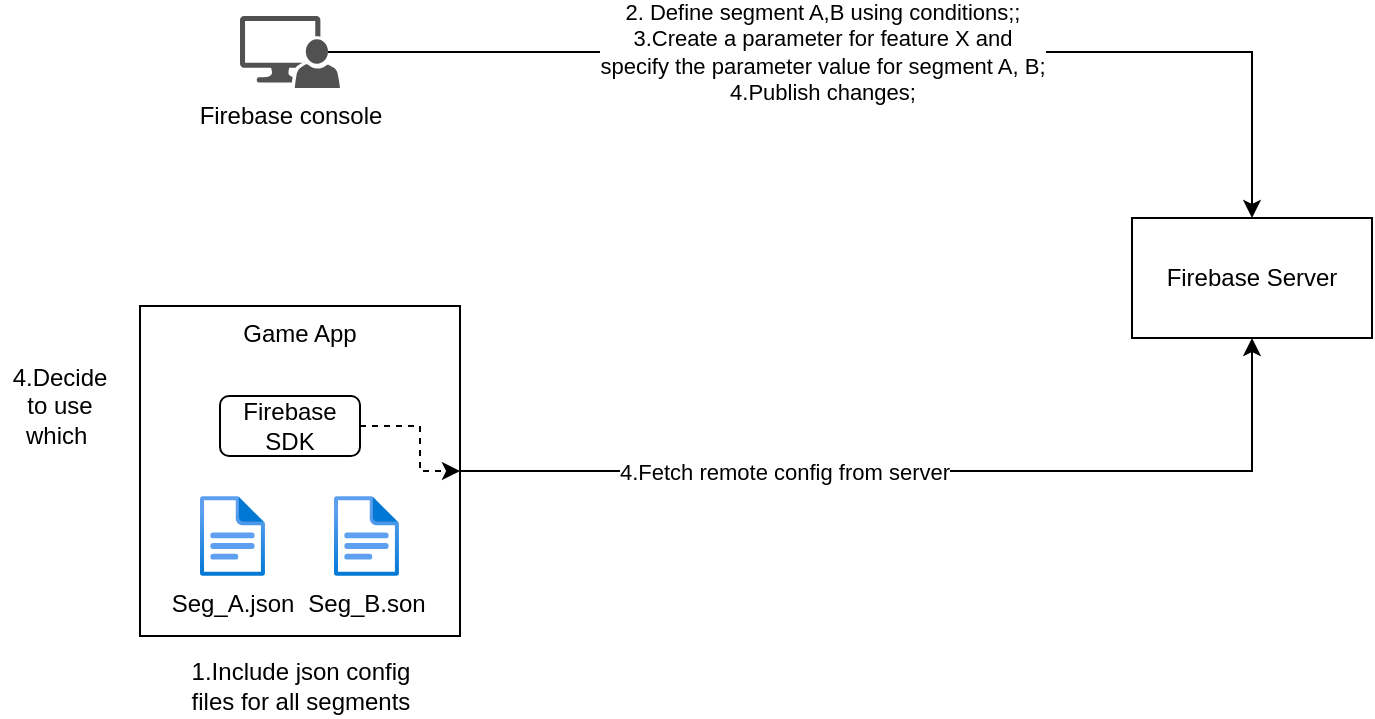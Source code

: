 <mxfile version="22.1.7" type="github">
  <diagram name="第 1 页" id="tp897vbsZfjUVLFMzlsD">
    <mxGraphModel dx="1434" dy="736" grid="1" gridSize="10" guides="1" tooltips="1" connect="1" arrows="1" fold="1" page="1" pageScale="1" pageWidth="827" pageHeight="1169" math="0" shadow="0">
      <root>
        <mxCell id="0" />
        <mxCell id="1" parent="0" />
        <mxCell id="PVsN3WA9Rpf7EvWIVzJp-6" value="Firebase console" style="sketch=0;pointerEvents=1;shadow=0;dashed=0;html=1;strokeColor=none;labelPosition=center;verticalLabelPosition=bottom;verticalAlign=top;align=center;fillColor=#515151;shape=mxgraph.mscae.system_center.admin_console" vertex="1" parent="1">
          <mxGeometry x="160" y="90" width="50" height="36" as="geometry" />
        </mxCell>
        <mxCell id="PVsN3WA9Rpf7EvWIVzJp-8" style="edgeStyle=orthogonalEdgeStyle;rounded=0;orthogonalLoop=1;jettySize=auto;html=1;exitX=0.88;exitY=0.5;exitDx=0;exitDy=0;exitPerimeter=0;entryX=0.5;entryY=0;entryDx=0;entryDy=0;entryPerimeter=0;" edge="1" parent="1" source="PVsN3WA9Rpf7EvWIVzJp-6" target="PVsN3WA9Rpf7EvWIVzJp-19">
          <mxGeometry relative="1" as="geometry">
            <mxPoint x="184" y="167.45" as="sourcePoint" />
            <mxPoint x="665.04" y="209.04" as="targetPoint" />
          </mxGeometry>
        </mxCell>
        <mxCell id="PVsN3WA9Rpf7EvWIVzJp-9" value="2. Define segment A,B using conditions;;&lt;br&gt;3.Create a parameter for feature X and&lt;br&gt;specify the parameter value for segment A, B;&lt;br&gt;4.Publish changes;" style="edgeLabel;html=1;align=center;verticalAlign=middle;resizable=0;points=[];" vertex="1" connectable="0" parent="PVsN3WA9Rpf7EvWIVzJp-8">
          <mxGeometry x="-0.085" relative="1" as="geometry">
            <mxPoint x="-3" as="offset" />
          </mxGeometry>
        </mxCell>
        <mxCell id="PVsN3WA9Rpf7EvWIVzJp-15" style="edgeStyle=orthogonalEdgeStyle;rounded=0;orthogonalLoop=1;jettySize=auto;html=1;exitX=1;exitY=0.5;exitDx=0;exitDy=0;entryX=0.5;entryY=1;entryDx=0;entryDy=0;" edge="1" parent="1" source="PVsN3WA9Rpf7EvWIVzJp-10" target="PVsN3WA9Rpf7EvWIVzJp-19">
          <mxGeometry relative="1" as="geometry">
            <mxPoint x="666" y="276" as="targetPoint" />
            <Array as="points">
              <mxPoint x="666" y="318" />
              <mxPoint x="666" y="270" />
            </Array>
          </mxGeometry>
        </mxCell>
        <mxCell id="PVsN3WA9Rpf7EvWIVzJp-17" value="4.Fetch remote config from server" style="edgeLabel;html=1;align=center;verticalAlign=middle;resizable=0;points=[];" vertex="1" connectable="0" parent="PVsN3WA9Rpf7EvWIVzJp-15">
          <mxGeometry x="-0.302" y="1" relative="1" as="geometry">
            <mxPoint y="1" as="offset" />
          </mxGeometry>
        </mxCell>
        <mxCell id="PVsN3WA9Rpf7EvWIVzJp-10" value="Game App" style="rounded=0;whiteSpace=wrap;html=1;verticalAlign=top;" vertex="1" parent="1">
          <mxGeometry x="110" y="235" width="160" height="165" as="geometry" />
        </mxCell>
        <mxCell id="PVsN3WA9Rpf7EvWIVzJp-16" style="edgeStyle=orthogonalEdgeStyle;rounded=0;orthogonalLoop=1;jettySize=auto;html=1;exitX=1;exitY=0.5;exitDx=0;exitDy=0;entryX=1;entryY=0.5;entryDx=0;entryDy=0;dashed=1;" edge="1" parent="1" source="PVsN3WA9Rpf7EvWIVzJp-11" target="PVsN3WA9Rpf7EvWIVzJp-10">
          <mxGeometry relative="1" as="geometry">
            <Array as="points">
              <mxPoint x="250" y="295" />
              <mxPoint x="250" y="318" />
            </Array>
          </mxGeometry>
        </mxCell>
        <mxCell id="PVsN3WA9Rpf7EvWIVzJp-11" value="Firebase SDK" style="rounded=1;whiteSpace=wrap;html=1;" vertex="1" parent="1">
          <mxGeometry x="150" y="280" width="70" height="30" as="geometry" />
        </mxCell>
        <mxCell id="PVsN3WA9Rpf7EvWIVzJp-12" value="Seg_A.json" style="image;aspect=fixed;html=1;points=[];align=center;fontSize=12;image=img/lib/azure2/general/File.svg;" vertex="1" parent="1">
          <mxGeometry x="140" y="330" width="32.46" height="40" as="geometry" />
        </mxCell>
        <mxCell id="PVsN3WA9Rpf7EvWIVzJp-13" value="Seg_B.son" style="image;aspect=fixed;html=1;points=[];align=center;fontSize=12;image=img/lib/azure2/general/File.svg;" vertex="1" parent="1">
          <mxGeometry x="207" y="330" width="32.46" height="40" as="geometry" />
        </mxCell>
        <mxCell id="PVsN3WA9Rpf7EvWIVzJp-19" value="Firebase Server" style="rounded=0;whiteSpace=wrap;html=1;" vertex="1" parent="1">
          <mxGeometry x="606" y="191" width="120" height="60" as="geometry" />
        </mxCell>
        <mxCell id="PVsN3WA9Rpf7EvWIVzJp-20" value="1.Include json config files for all segments" style="text;html=1;strokeColor=none;fillColor=none;align=center;verticalAlign=middle;whiteSpace=wrap;rounded=0;" vertex="1" parent="1">
          <mxGeometry x="133.5" y="410" width="113" height="30" as="geometry" />
        </mxCell>
        <mxCell id="PVsN3WA9Rpf7EvWIVzJp-21" value="4.Decide to use which&amp;nbsp;" style="text;html=1;strokeColor=none;fillColor=none;align=center;verticalAlign=middle;whiteSpace=wrap;rounded=0;" vertex="1" parent="1">
          <mxGeometry x="40" y="270" width="60" height="30" as="geometry" />
        </mxCell>
      </root>
    </mxGraphModel>
  </diagram>
</mxfile>
